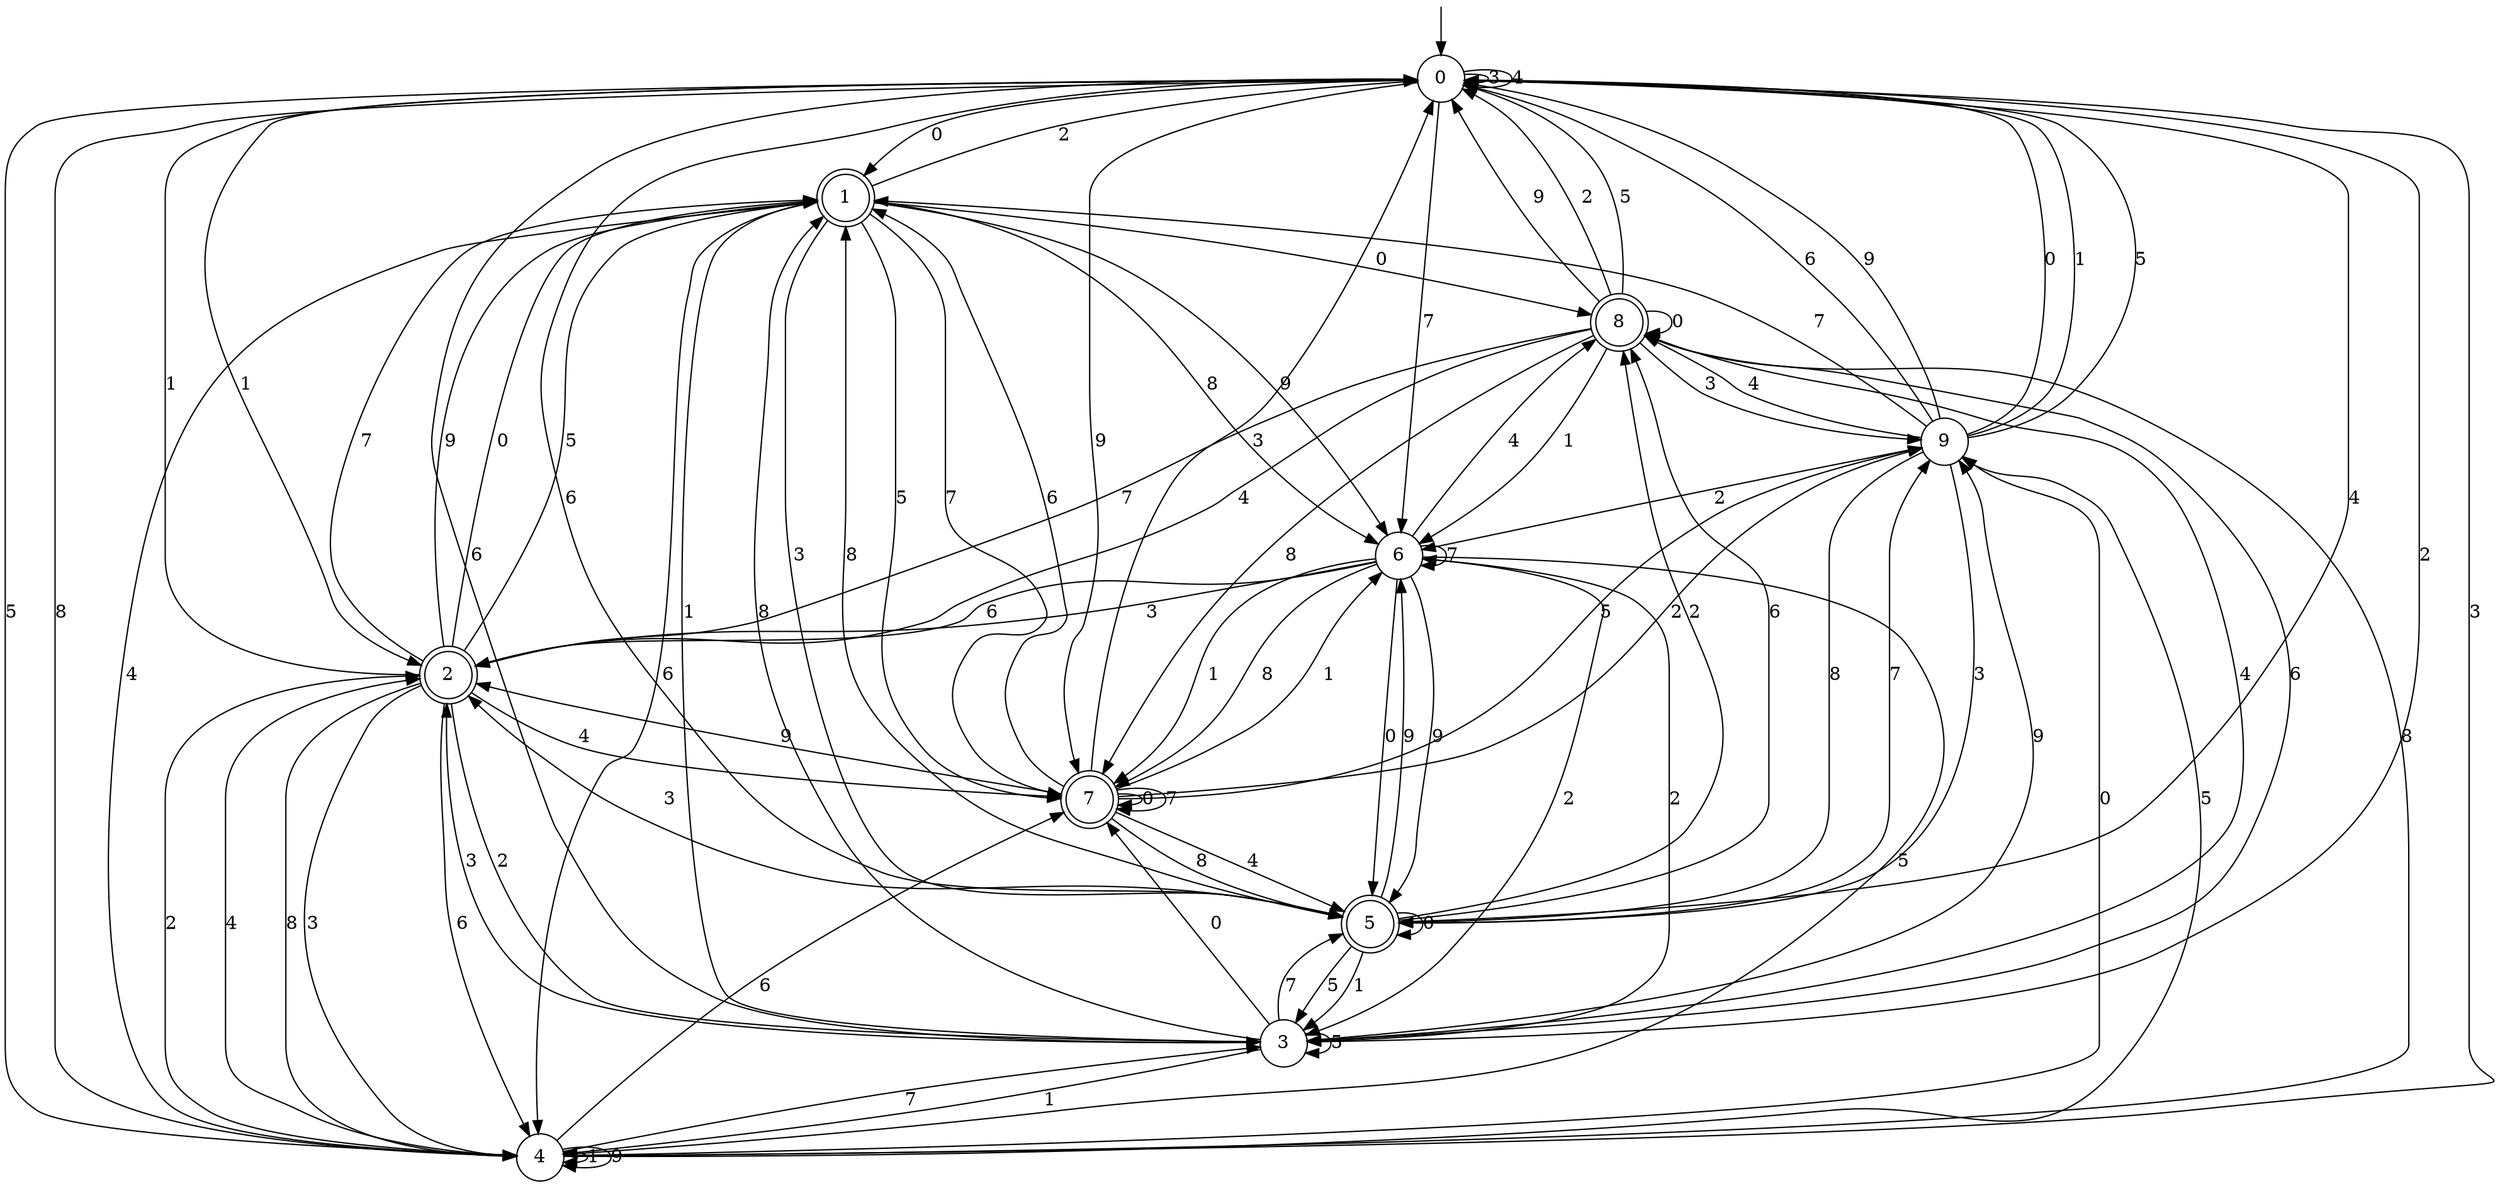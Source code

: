digraph g {

	s0 [shape="circle" label="0"];
	s1 [shape="doublecircle" label="1"];
	s2 [shape="doublecircle" label="2"];
	s3 [shape="circle" label="3"];
	s4 [shape="circle" label="4"];
	s5 [shape="doublecircle" label="5"];
	s6 [shape="circle" label="6"];
	s7 [shape="doublecircle" label="7"];
	s8 [shape="doublecircle" label="8"];
	s9 [shape="circle" label="9"];
	s0 -> s1 [label="0"];
	s0 -> s2 [label="1"];
	s0 -> s3 [label="2"];
	s0 -> s0 [label="3"];
	s0 -> s0 [label="4"];
	s0 -> s4 [label="5"];
	s0 -> s5 [label="6"];
	s0 -> s6 [label="7"];
	s0 -> s4 [label="8"];
	s0 -> s7 [label="9"];
	s1 -> s8 [label="0"];
	s1 -> s3 [label="1"];
	s1 -> s0 [label="2"];
	s1 -> s5 [label="3"];
	s1 -> s4 [label="4"];
	s1 -> s7 [label="5"];
	s1 -> s4 [label="6"];
	s1 -> s7 [label="7"];
	s1 -> s6 [label="8"];
	s1 -> s6 [label="9"];
	s2 -> s1 [label="0"];
	s2 -> s0 [label="1"];
	s2 -> s3 [label="2"];
	s2 -> s4 [label="3"];
	s2 -> s7 [label="4"];
	s2 -> s1 [label="5"];
	s2 -> s4 [label="6"];
	s2 -> s1 [label="7"];
	s2 -> s4 [label="8"];
	s2 -> s1 [label="9"];
	s3 -> s7 [label="0"];
	s3 -> s4 [label="1"];
	s3 -> s6 [label="2"];
	s3 -> s2 [label="3"];
	s3 -> s8 [label="4"];
	s3 -> s3 [label="5"];
	s3 -> s0 [label="6"];
	s3 -> s5 [label="7"];
	s3 -> s1 [label="8"];
	s3 -> s9 [label="9"];
	s4 -> s9 [label="0"];
	s4 -> s4 [label="1"];
	s4 -> s2 [label="2"];
	s4 -> s0 [label="3"];
	s4 -> s2 [label="4"];
	s4 -> s9 [label="5"];
	s4 -> s7 [label="6"];
	s4 -> s3 [label="7"];
	s4 -> s8 [label="8"];
	s4 -> s4 [label="9"];
	s5 -> s5 [label="0"];
	s5 -> s3 [label="1"];
	s5 -> s8 [label="2"];
	s5 -> s2 [label="3"];
	s5 -> s0 [label="4"];
	s5 -> s3 [label="5"];
	s5 -> s8 [label="6"];
	s5 -> s9 [label="7"];
	s5 -> s1 [label="8"];
	s5 -> s6 [label="9"];
	s6 -> s5 [label="0"];
	s6 -> s7 [label="1"];
	s6 -> s3 [label="2"];
	s6 -> s2 [label="3"];
	s6 -> s8 [label="4"];
	s6 -> s4 [label="5"];
	s6 -> s2 [label="6"];
	s6 -> s6 [label="7"];
	s6 -> s7 [label="8"];
	s6 -> s5 [label="9"];
	s7 -> s7 [label="0"];
	s7 -> s6 [label="1"];
	s7 -> s9 [label="2"];
	s7 -> s0 [label="3"];
	s7 -> s5 [label="4"];
	s7 -> s9 [label="5"];
	s7 -> s1 [label="6"];
	s7 -> s7 [label="7"];
	s7 -> s5 [label="8"];
	s7 -> s2 [label="9"];
	s8 -> s8 [label="0"];
	s8 -> s6 [label="1"];
	s8 -> s0 [label="2"];
	s8 -> s9 [label="3"];
	s8 -> s2 [label="4"];
	s8 -> s0 [label="5"];
	s8 -> s3 [label="6"];
	s8 -> s2 [label="7"];
	s8 -> s7 [label="8"];
	s8 -> s0 [label="9"];
	s9 -> s0 [label="0"];
	s9 -> s0 [label="1"];
	s9 -> s6 [label="2"];
	s9 -> s5 [label="3"];
	s9 -> s8 [label="4"];
	s9 -> s0 [label="5"];
	s9 -> s0 [label="6"];
	s9 -> s1 [label="7"];
	s9 -> s5 [label="8"];
	s9 -> s0 [label="9"];

__start0 [label="" shape="none" width="0" height="0"];
__start0 -> s0;

}

